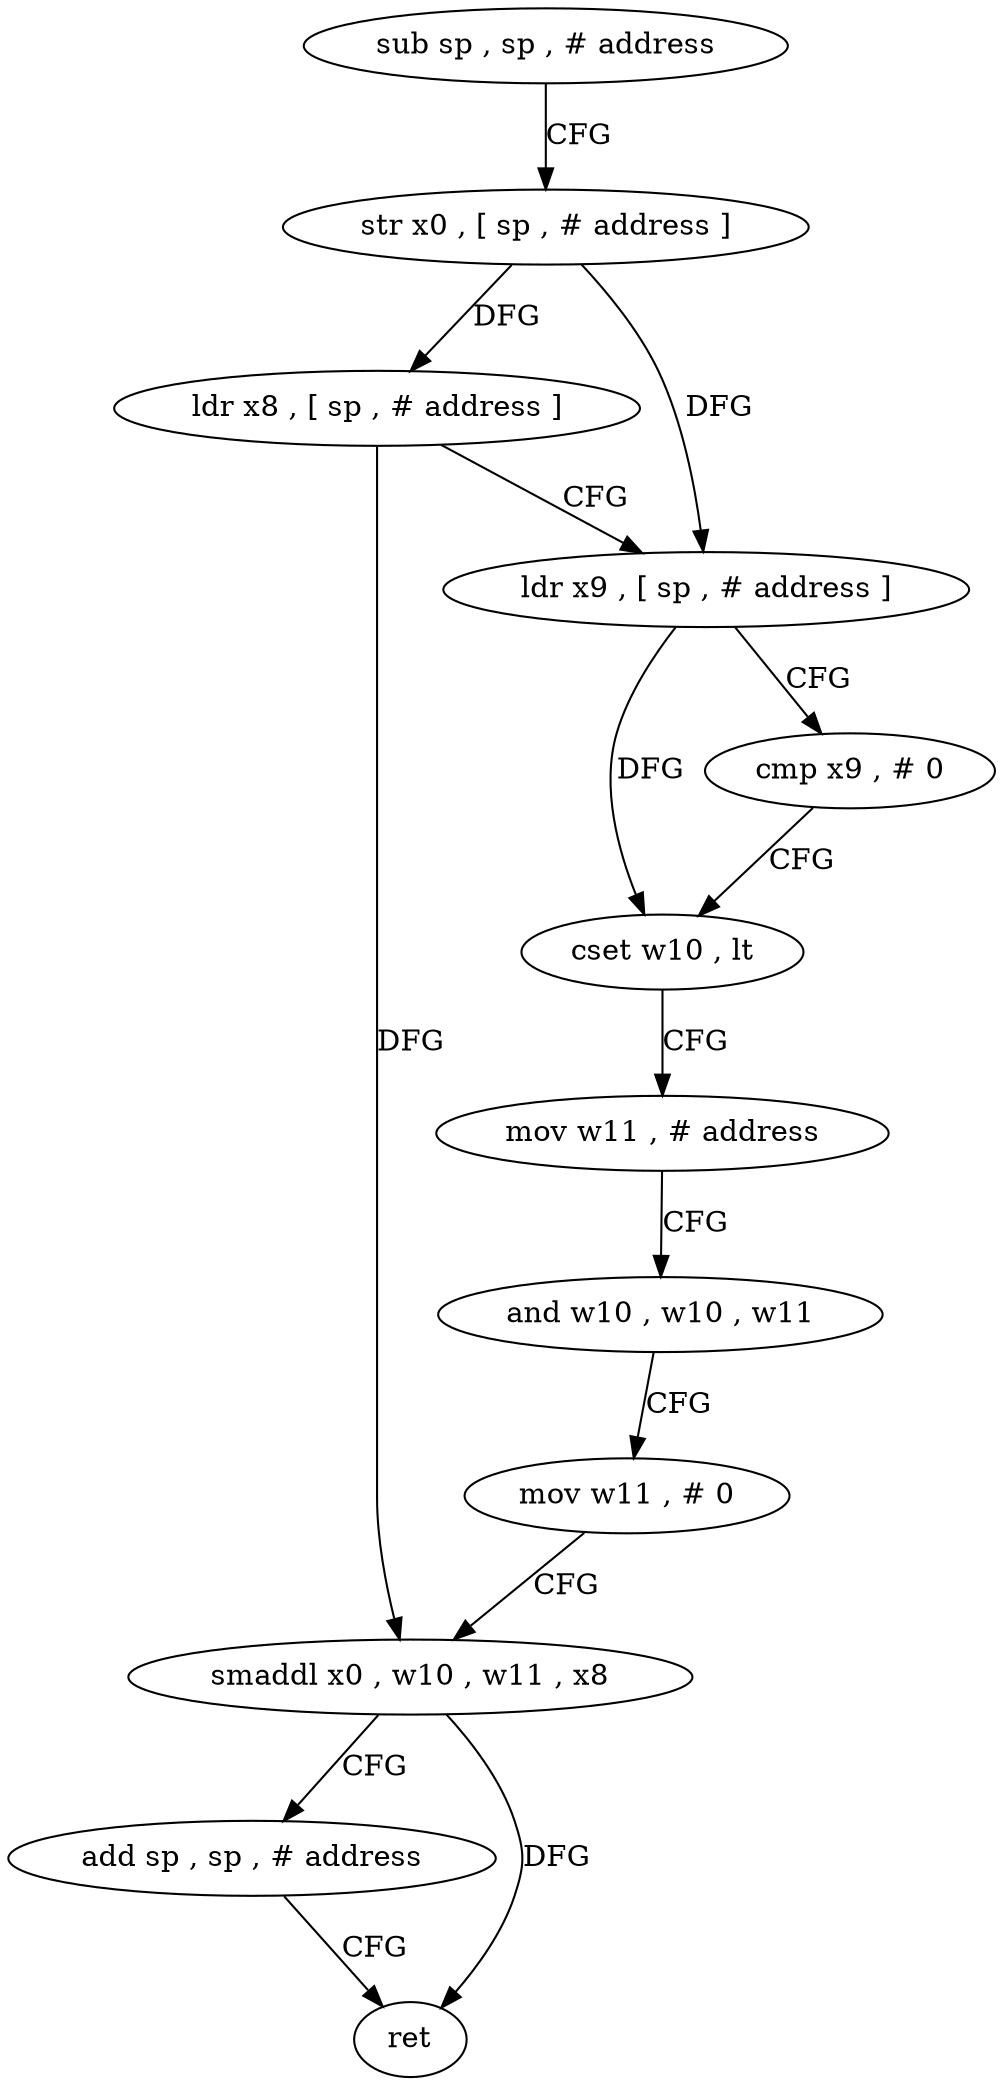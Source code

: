 digraph "func" {
"4235992" [label = "sub sp , sp , # address" ]
"4235996" [label = "str x0 , [ sp , # address ]" ]
"4236000" [label = "ldr x8 , [ sp , # address ]" ]
"4236004" [label = "ldr x9 , [ sp , # address ]" ]
"4236008" [label = "cmp x9 , # 0" ]
"4236012" [label = "cset w10 , lt" ]
"4236016" [label = "mov w11 , # address" ]
"4236020" [label = "and w10 , w10 , w11" ]
"4236024" [label = "mov w11 , # 0" ]
"4236028" [label = "smaddl x0 , w10 , w11 , x8" ]
"4236032" [label = "add sp , sp , # address" ]
"4236036" [label = "ret" ]
"4235992" -> "4235996" [ label = "CFG" ]
"4235996" -> "4236000" [ label = "DFG" ]
"4235996" -> "4236004" [ label = "DFG" ]
"4236000" -> "4236004" [ label = "CFG" ]
"4236000" -> "4236028" [ label = "DFG" ]
"4236004" -> "4236008" [ label = "CFG" ]
"4236004" -> "4236012" [ label = "DFG" ]
"4236008" -> "4236012" [ label = "CFG" ]
"4236012" -> "4236016" [ label = "CFG" ]
"4236016" -> "4236020" [ label = "CFG" ]
"4236020" -> "4236024" [ label = "CFG" ]
"4236024" -> "4236028" [ label = "CFG" ]
"4236028" -> "4236032" [ label = "CFG" ]
"4236028" -> "4236036" [ label = "DFG" ]
"4236032" -> "4236036" [ label = "CFG" ]
}
